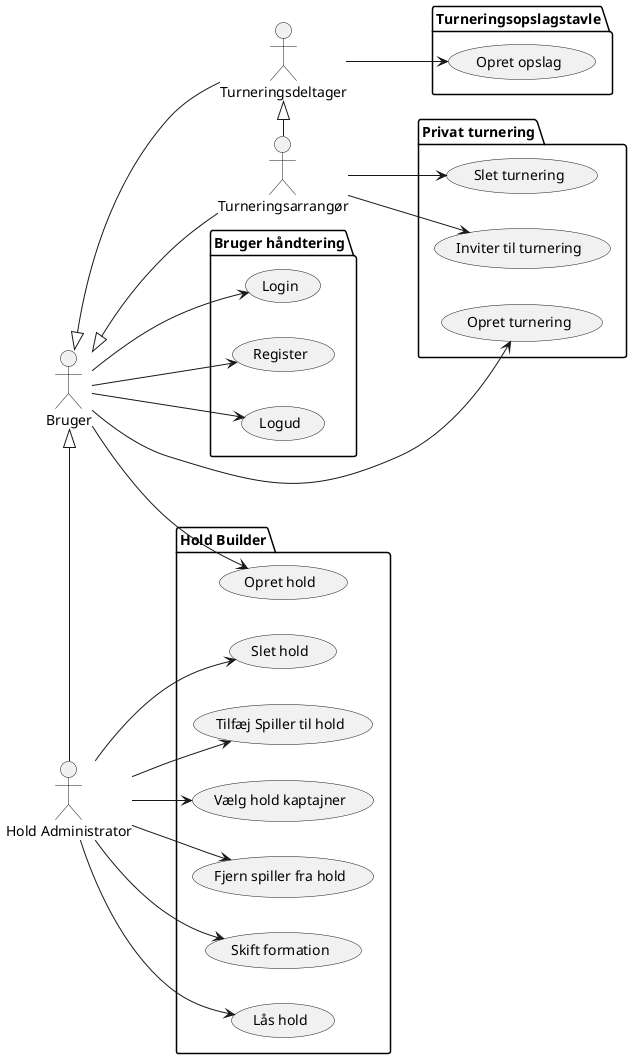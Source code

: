 @startuml Must Have usecases
left to right direction

actor :Bruger: as User
actor :Hold Administrator: as HoldAdministrator
User <|- HoldAdministrator
actor :Turneringsarrangør: as TurneyPlanner
User <|-- TurneyPlanner
actor :Turneringsdeltager: as TurneyAttendeee
User <|-- TurneyAttendeee
TurneyAttendeee <|- TurneyPlanner

package "Bruger håndtering" {
    usecase "Login" as (Login)
    usecase "Register" as (Register)
    usecase "Logud" as (Logout)
}
User --> (Login)
User --> (Register)
User --> (Logout)

package "Hold Builder" {
    usecase "Opret hold" as (createTeam)
    usecase "Slet hold" as (deleteTeam)
    usecase "Tilfæj Spiller til hold" as (addTeamPlayer)
    usecase "Vælg hold kaptajner" as (pickTeamCaptain)
    usecase "Fjern spiller fra hold" as (removeTeamPlayer)
    usecase "Skift formation" as (changeFormation)
    usecase "Lås hold" as (lockTeam)
}
User --> (createTeam)
HoldAdministrator --> (deleteTeam)
HoldAdministrator --> (addTeamPlayer)
HoldAdministrator --> (pickTeamCaptain)
HoldAdministrator --> (removeTeamPlayer)
HoldAdministrator --> (changeFormation)
HoldAdministrator --> (lockTeam)

package "Privat turnering" {
    usecase "Opret turnering" as (createTournament)
    usecase "Inviter til turnering" as (inviteToTournament)
    usecase "Slet turnering" as (deleteTournament)
}
User --> (createTournament)
TurneyPlanner --> (inviteToTournament)
TurneyPlanner --> (deleteTournament)

package "Turneringsopslagstavle" {
    usecase "Opret opslag" as (createBulletin)
}
TurneyAttendeee --> (createBulletin)

@enduml